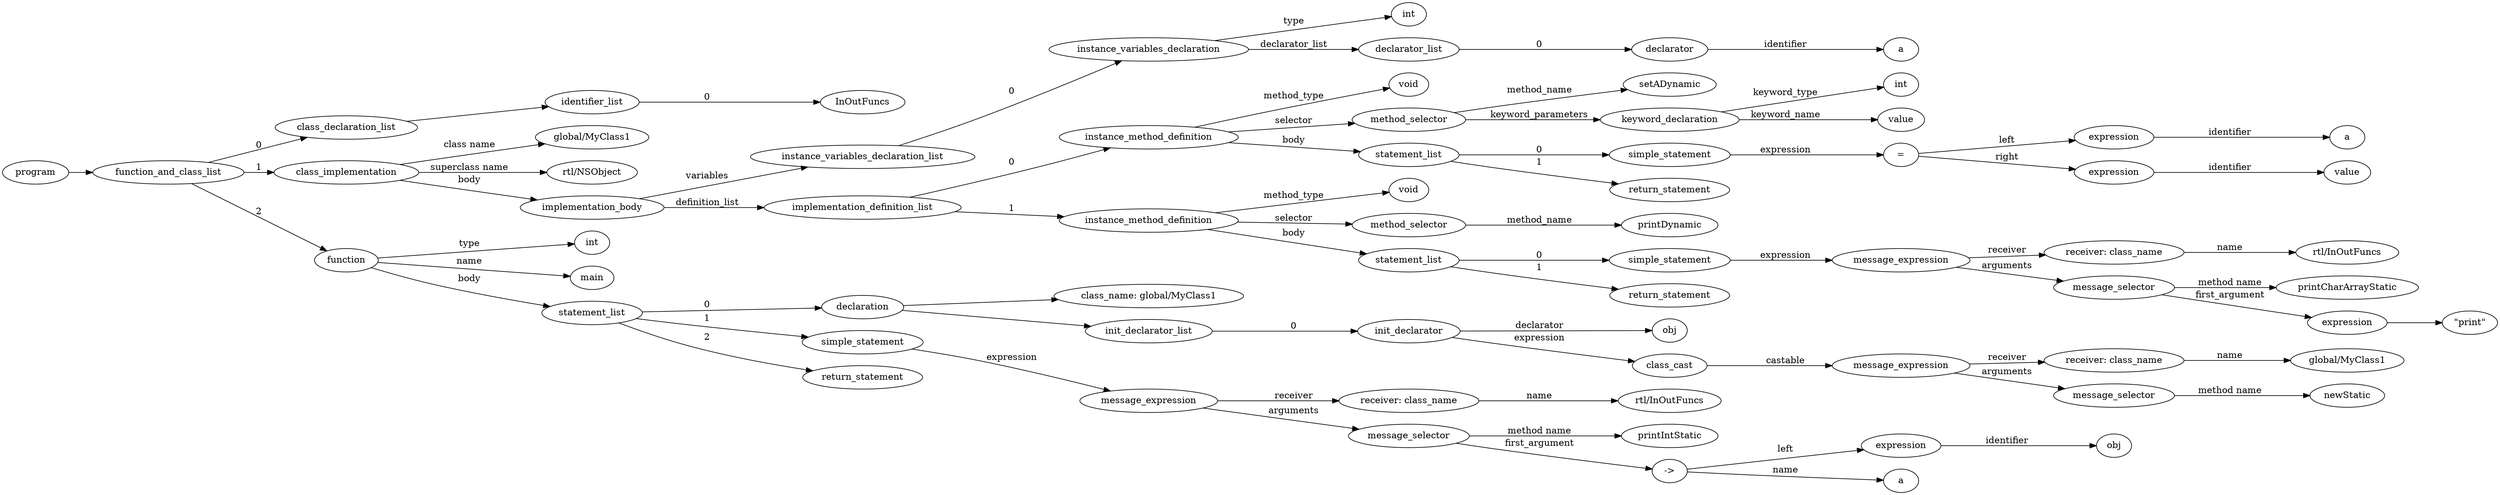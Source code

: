 digraph ObjectiveC { rankdir="LR";
47[label="program"];
47->2;
2[label="function_and_class_list"];
2->1[label="0"];
1[label="class_declaration_list"];
1->0;
0[label="identifier_list"];
0.0 [label="InOutFuncs"];
0->0.0 [label="0"];
2->30[label="1"];
30[label="class_implementation"];
30.1 [label="global/MyClass1"];
30->30.1 [label="class name"];
30.2 [label="rtl/NSObject"];
30->30.2 [label="superclass name"];
30->29[label="body"];
29[label="implementation_body"];
29->7[label="variables"];
7[label="instance_variables_declaration_list"];
7->6[label="0"];
6[label="instance_variables_declaration"];
6->3[label="type"];
3[label="int"];
6->5[label="declarator_list"];
5[label="declarator_list"];
5->4[label="0"];
4[label="declarator"];
4.1 [label="a"];
4->4.1[label="identifier"];
29->18[label="definition_list"];
18[label="implementation_definition_list"];
18->17[label="0"];
17[label="instance_method_definition"];
17->16[label="method_type"];
16[label="void"];
17->10[label="selector"];
10[label="method_selector"];
10->10.1 [label="method_name"];
10.1 [label="setADynamic"];
10->9[label="keyword_parameters"];
9[label="keyword_declaration"];
9->8[label="keyword_type"];
8[label="int"];
9->9.2 [label="keyword_name"];
9.2 [label="value"];
17->15[label="body"];
15[label="statement_list"];
15->14[label="0"];
14[label="simple_statement"];
14->13[label="expression"];
13[label="expression"];
13[label="="];
13->11[label="left"];
11[label="expression"];
11->11.1 [label="identifier"];11.1[label="a"];
13->12[label="right"];
12[label="expression"];
12->12.1 [label="identifier"];12.1[label="value"];
15->65[label="1"];
65[label="return_statement"];
18->28[label="1"];
28[label="instance_method_definition"];
28->27[label="method_type"];
27[label="void"];
28->19[label="selector"];
19[label="method_selector"];
19->19.1 [label="method_name"];
19.1 [label="printDynamic"];
28->26[label="body"];
26[label="statement_list"];
26->25[label="0"];
25[label="simple_statement"];
25->24[label="expression"];
24[label="expression"];
24[label="message_expression"];
24->20[label="receiver"];
20[label="receiver: class_name"];
20.1 [label="rtl/InOutFuncs"];
20->20.1 [label="name"];
24->23[label="arguments"];
23[label="message_selector"];
23.1 [label="printCharArrayStatic"];
23->23.1 [label="method name"]; 
23->22[label="first_argument"];
22[label="expression"];
22->21;
21[label=<"print">];
26->64[label="1"];
64[label="return_statement"];
2->46[label="2"];
46[label="function"];
46->31[label="type"];
31[label="int"];
46->46.1 [label="name"];
46.1 [label="main"];
46->39[label="body"];
39[label="statement_list"];
39->38[label="0"];
38[label="declaration"];
38->37;
37[label="class_name: global/MyClass1"];
38->36;
36[label="init_declarator_list"];
36->35[label="0"];
35[label="init_declarator"];
35.1 [label="obj"];
35->35.1[label="declarator"];
35->66[label="expression"];
66[label="expression"];
66[label="class_cast"];
66->34[label="castable"];
34[label="expression"];
34[label="message_expression"];
34->32[label="receiver"];
32[label="receiver: class_name"];
32.1 [label="global/MyClass1"];
32->32.1 [label="name"];
34->33[label="arguments"];
33[label="message_selector"];
33.1 [label="newStatic"];
33->33.1 [label="method name"]; 
39->45[label="1"];
45[label="simple_statement"];
45->44[label="expression"];
44[label="expression"];
44[label="message_expression"];
44->40[label="receiver"];
40[label="receiver: class_name"];
40.1 [label="rtl/InOutFuncs"];
40->40.1 [label="name"];
44->43[label="arguments"];
43[label="message_selector"];
43.1 [label="printIntStatic"];
43->43.1 [label="method name"]; 
43->42[label="first_argument"];
42[label="expression"];
42[label="->"];
42->41[label="left"];
41[label="expression"];
41->41.1 [label="identifier"];41.1[label="obj"];
42.1 [label="a"];
42->42.1 [label="name"];
39->67[label="2"];
67[label="return_statement"];
}
